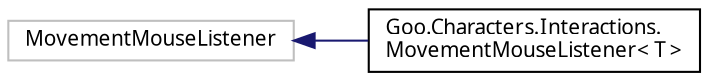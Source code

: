 digraph "Graphical Class Hierarchy"
{
 // LATEX_PDF_SIZE
  edge [fontname="Calibrii",fontsize="10",labelfontname="Calibrii",labelfontsize="10"];
  node [fontname="Calibrii",fontsize="10",shape=record];
  rankdir="LR";
  Node0 [label="MovementMouseListener",height=0.2,width=0.4,color="grey75", fillcolor="white", style="filled",tooltip=" "];
  Node0 -> Node1 [dir="back",color="midnightblue",fontsize="10",style="solid",fontname="Calibrii"];
  Node1 [label="Goo.Characters.Interactions.\lMovementMouseListener\< T \>",height=0.2,width=0.4,color="black", fillcolor="white", style="filled",URL="$db/d3e/classGoo_1_1Characters_1_1Interactions_1_1MovementMouseListener.html",tooltip=" "];
}
